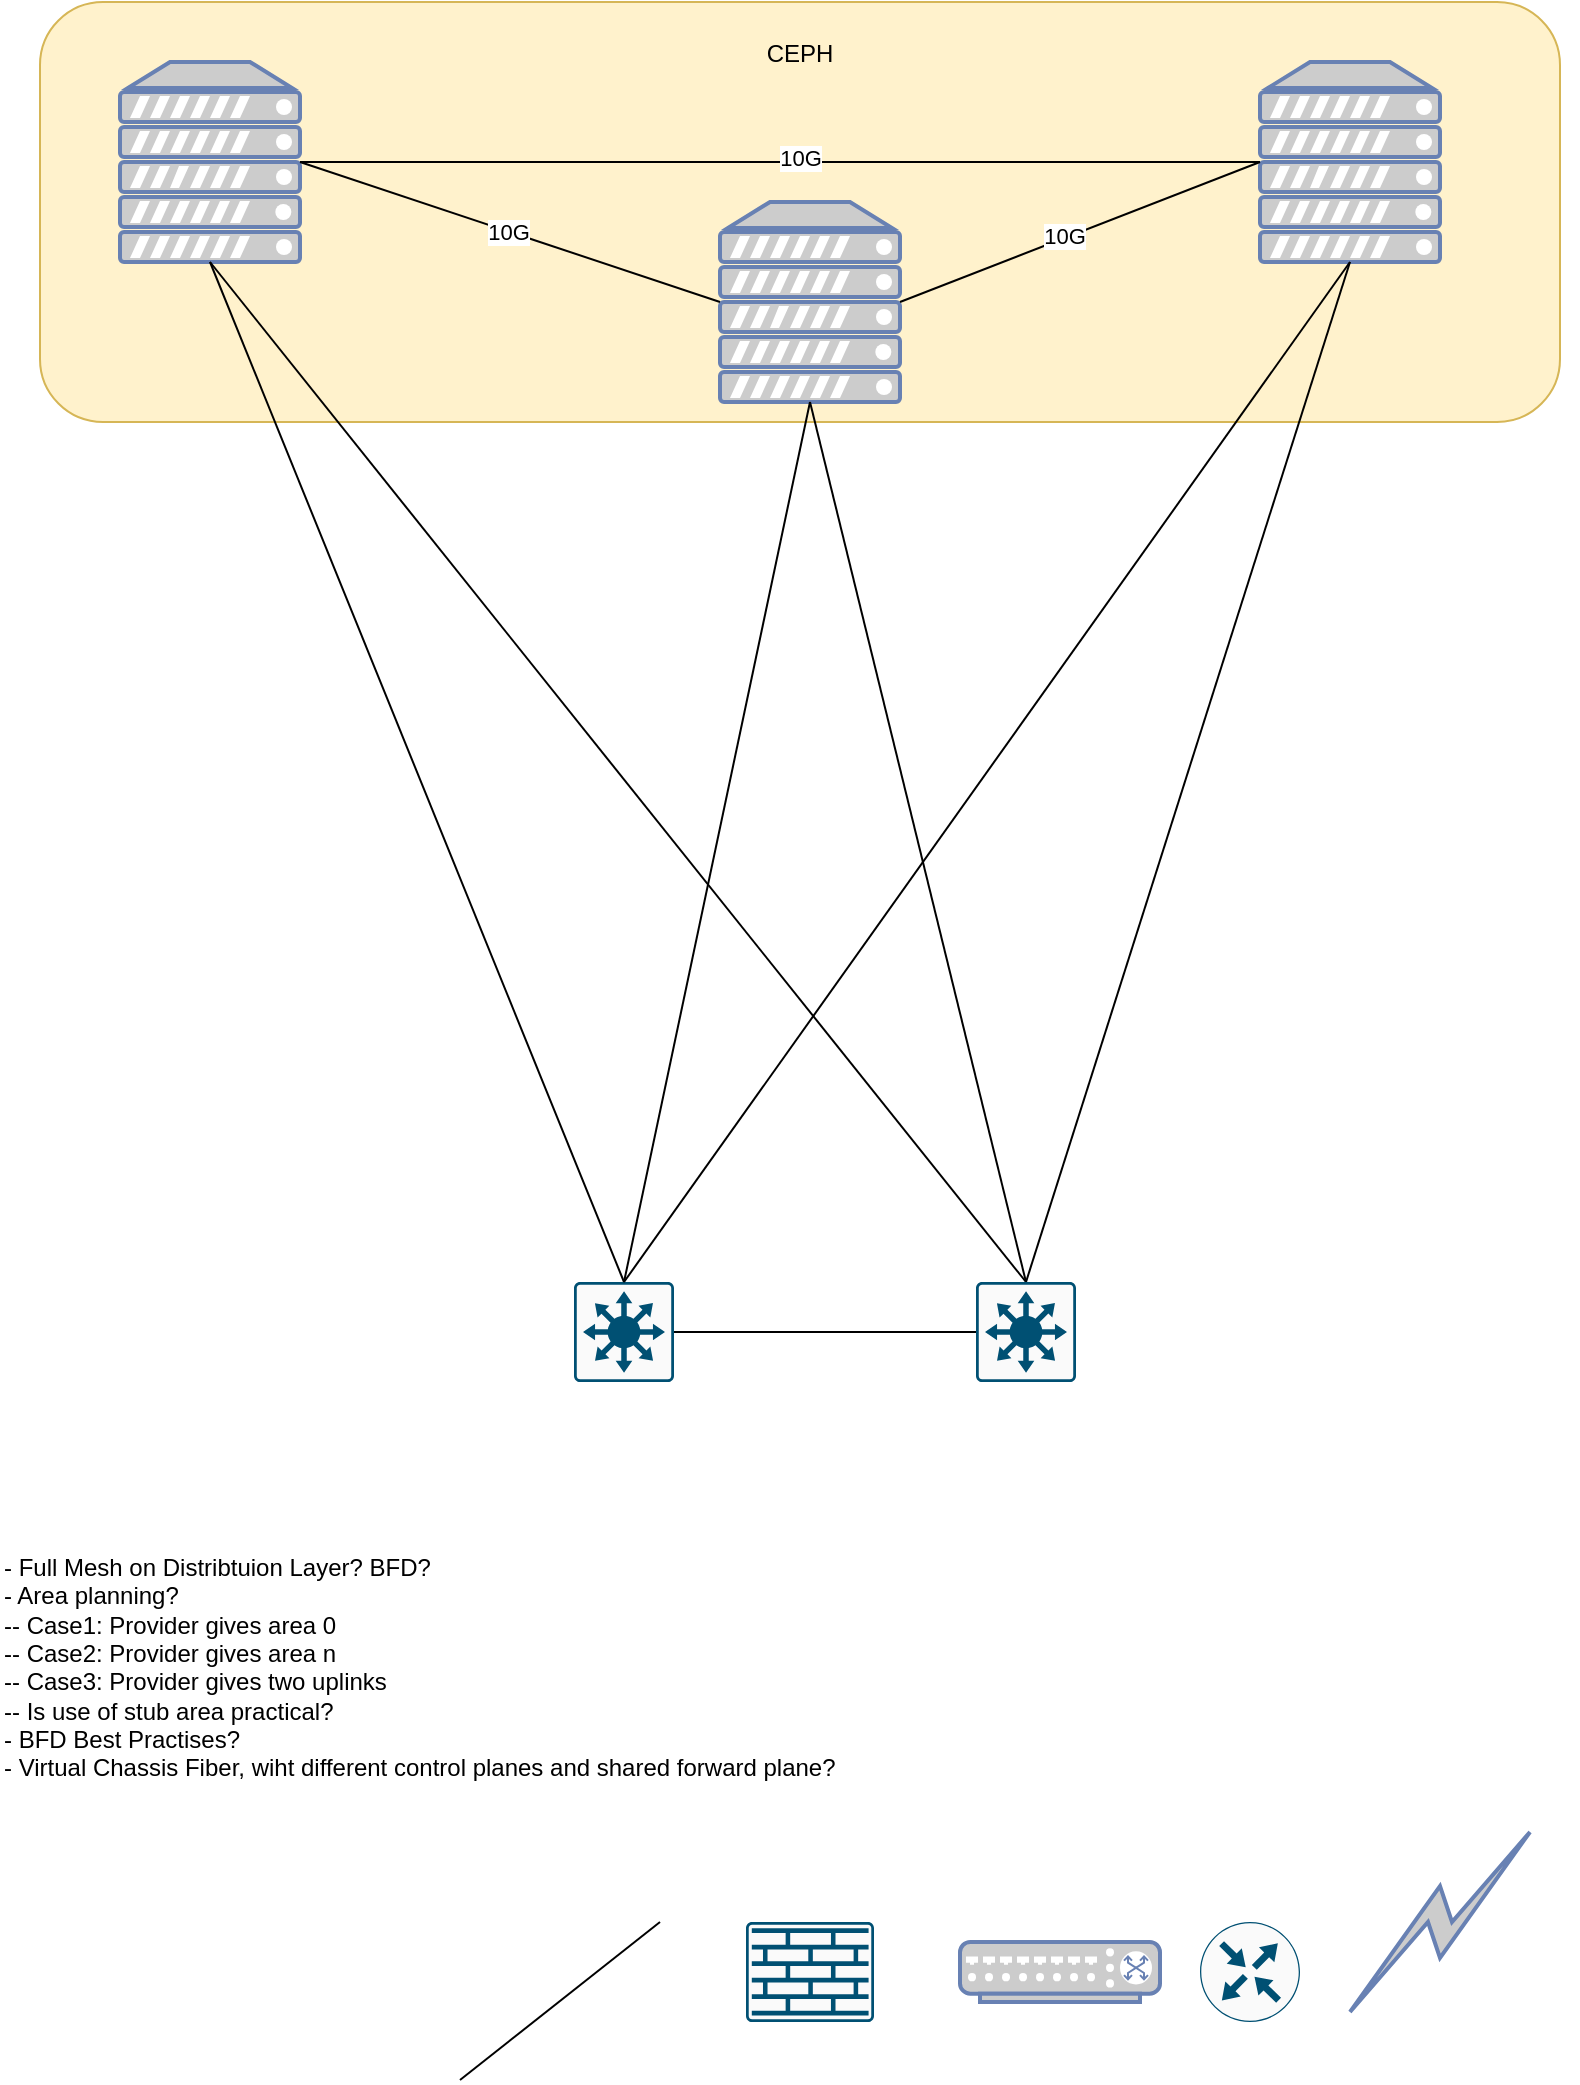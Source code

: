<mxfile version="21.6.8" type="github">
  <diagram name="Page-1" id="RE-bSaFBlJFPlZoPT-o7">
    <mxGraphModel dx="2004" dy="1155" grid="1" gridSize="10" guides="1" tooltips="1" connect="1" arrows="1" fold="1" page="1" pageScale="1" pageWidth="850" pageHeight="1100" math="0" shadow="0">
      <root>
        <mxCell id="0" />
        <mxCell id="1" parent="0" />
        <mxCell id="vy5Wt1EbS-Q7Gt0LcghG-1" value="&lt;div align=&quot;center&quot;&gt;CEPH&lt;/div&gt;&lt;div align=&quot;center&quot;&gt;&lt;br&gt;&lt;/div&gt;&lt;div align=&quot;center&quot;&gt;&lt;br&gt;&lt;/div&gt;&lt;div align=&quot;center&quot;&gt;&lt;br&gt;&lt;/div&gt;&lt;div align=&quot;center&quot;&gt;&lt;br&gt;&lt;/div&gt;&lt;div align=&quot;center&quot;&gt;&lt;br&gt;&lt;/div&gt;&lt;div align=&quot;center&quot;&gt;&lt;br&gt;&lt;/div&gt;&lt;div align=&quot;center&quot;&gt;&lt;br&gt;&lt;/div&gt;&lt;div align=&quot;center&quot;&gt;&lt;br&gt;&lt;/div&gt;&lt;div align=&quot;center&quot;&gt;&lt;br&gt;&lt;/div&gt;&lt;div align=&quot;center&quot;&gt;&lt;br&gt;&lt;/div&gt;&lt;div align=&quot;center&quot;&gt;&lt;br&gt;&lt;/div&gt;" style="rounded=1;whiteSpace=wrap;html=1;fillColor=#fff2cc;strokeColor=#d6b656;align=center;" vertex="1" parent="1">
          <mxGeometry x="40" y="30" width="760" height="210" as="geometry" />
        </mxCell>
        <mxCell id="WYAH1sSAthaIfASo4EHu-1" value="" style="fontColor=#0066CC;verticalAlign=top;verticalLabelPosition=bottom;labelPosition=center;align=center;html=1;outlineConnect=0;fillColor=#CCCCCC;strokeColor=#6881B3;gradientColor=none;gradientDirection=north;strokeWidth=2;shape=mxgraph.networks.switch;" parent="1" vertex="1">
          <mxGeometry x="500" y="1000" width="100" height="30" as="geometry" />
        </mxCell>
        <mxCell id="WYAH1sSAthaIfASo4EHu-3" value="" style="sketch=0;points=[[0.015,0.015,0],[0.985,0.015,0],[0.985,0.985,0],[0.015,0.985,0],[0.25,0,0],[0.5,0,0],[0.75,0,0],[1,0.25,0],[1,0.5,0],[1,0.75,0],[0.75,1,0],[0.5,1,0],[0.25,1,0],[0,0.75,0],[0,0.5,0],[0,0.25,0]];verticalLabelPosition=bottom;html=1;verticalAlign=top;aspect=fixed;align=center;pointerEvents=1;shape=mxgraph.cisco19.rect;prIcon=l3_switch;fillColor=#FAFAFA;strokeColor=#005073;" parent="1" vertex="1">
          <mxGeometry x="307" y="670" width="50" height="50" as="geometry" />
        </mxCell>
        <mxCell id="WYAH1sSAthaIfASo4EHu-5" value="" style="sketch=0;points=[[0.015,0.015,0],[0.985,0.015,0],[0.985,0.985,0],[0.015,0.985,0],[0.25,0,0],[0.5,0,0],[0.75,0,0],[1,0.25,0],[1,0.5,0],[1,0.75,0],[0.75,1,0],[0.5,1,0],[0.25,1,0],[0,0.75,0],[0,0.5,0],[0,0.25,0]];verticalLabelPosition=bottom;html=1;verticalAlign=top;aspect=fixed;align=center;pointerEvents=1;shape=mxgraph.cisco19.rect;prIcon=firewall;fillColor=#FAFAFA;strokeColor=#005073;" parent="1" vertex="1">
          <mxGeometry x="393" y="990" width="64" height="50" as="geometry" />
        </mxCell>
        <mxCell id="QSiNdNFFODqvCASdvbs4-1" value="" style="fontColor=#0066CC;verticalAlign=top;verticalLabelPosition=bottom;labelPosition=center;align=center;html=1;outlineConnect=0;fillColor=#CCCCCC;strokeColor=#6881B3;gradientColor=none;gradientDirection=north;strokeWidth=2;shape=mxgraph.networks.server;" parent="1" vertex="1">
          <mxGeometry x="80" y="60" width="90" height="100" as="geometry" />
        </mxCell>
        <mxCell id="QSiNdNFFODqvCASdvbs4-2" value="" style="fontColor=#0066CC;verticalAlign=top;verticalLabelPosition=bottom;labelPosition=center;align=center;html=1;outlineConnect=0;fillColor=#CCCCCC;strokeColor=#6881B3;gradientColor=none;gradientDirection=north;strokeWidth=2;shape=mxgraph.networks.server;" parent="1" vertex="1">
          <mxGeometry x="380" y="130" width="90" height="100" as="geometry" />
        </mxCell>
        <mxCell id="QSiNdNFFODqvCASdvbs4-3" value="" style="fontColor=#0066CC;verticalAlign=top;verticalLabelPosition=bottom;labelPosition=center;align=center;html=1;outlineConnect=0;fillColor=#CCCCCC;strokeColor=#6881B3;gradientColor=none;gradientDirection=north;strokeWidth=2;shape=mxgraph.networks.server;" parent="1" vertex="1">
          <mxGeometry x="650" y="60" width="90" height="100" as="geometry" />
        </mxCell>
        <mxCell id="QSiNdNFFODqvCASdvbs4-5" value="" style="html=1;outlineConnect=0;fillColor=#CCCCCC;strokeColor=#6881B3;gradientColor=none;gradientDirection=north;strokeWidth=2;shape=mxgraph.networks.comm_link_edge;html=1;rounded=0;" parent="1" edge="1">
          <mxGeometry width="100" height="100" relative="1" as="geometry">
            <mxPoint x="690" y="1040" as="sourcePoint" />
            <mxPoint x="790" y="940" as="targetPoint" />
          </mxGeometry>
        </mxCell>
        <mxCell id="QSiNdNFFODqvCASdvbs4-7" value="" style="endArrow=none;html=1;rounded=0;exitX=0;exitY=0.5;exitDx=0;exitDy=0;exitPerimeter=0;entryX=1;entryY=0.5;entryDx=0;entryDy=0;entryPerimeter=0;" parent="1" source="QSiNdNFFODqvCASdvbs4-3" target="QSiNdNFFODqvCASdvbs4-2" edge="1">
          <mxGeometry width="50" height="50" relative="1" as="geometry">
            <mxPoint x="470" y="710" as="sourcePoint" />
            <mxPoint x="547" y="620" as="targetPoint" />
          </mxGeometry>
        </mxCell>
        <mxCell id="vy5Wt1EbS-Q7Gt0LcghG-14" value="10G" style="edgeLabel;html=1;align=center;verticalAlign=middle;resizable=0;points=[];" vertex="1" connectable="0" parent="QSiNdNFFODqvCASdvbs4-7">
          <mxGeometry x="0.085" y="-1" relative="1" as="geometry">
            <mxPoint as="offset" />
          </mxGeometry>
        </mxCell>
        <mxCell id="QSiNdNFFODqvCASdvbs4-11" value="" style="endArrow=none;html=1;rounded=0;exitX=0;exitY=0.5;exitDx=0;exitDy=0;exitPerimeter=0;entryX=1;entryY=0.5;entryDx=0;entryDy=0;entryPerimeter=0;" parent="1" source="QSiNdNFFODqvCASdvbs4-3" target="QSiNdNFFODqvCASdvbs4-1" edge="1">
          <mxGeometry width="50" height="50" relative="1" as="geometry">
            <mxPoint x="510" y="750" as="sourcePoint" />
            <mxPoint x="587" y="660" as="targetPoint" />
          </mxGeometry>
        </mxCell>
        <mxCell id="vy5Wt1EbS-Q7Gt0LcghG-13" value="10G" style="edgeLabel;html=1;align=center;verticalAlign=middle;resizable=0;points=[];" vertex="1" connectable="0" parent="QSiNdNFFODqvCASdvbs4-11">
          <mxGeometry x="-0.042" y="-2" relative="1" as="geometry">
            <mxPoint as="offset" />
          </mxGeometry>
        </mxCell>
        <mxCell id="QSiNdNFFODqvCASdvbs4-12" value="" style="endArrow=none;html=1;rounded=0;exitX=0;exitY=0.5;exitDx=0;exitDy=0;exitPerimeter=0;entryX=1;entryY=0.5;entryDx=0;entryDy=0;entryPerimeter=0;" parent="1" source="QSiNdNFFODqvCASdvbs4-2" target="QSiNdNFFODqvCASdvbs4-1" edge="1">
          <mxGeometry width="50" height="50" relative="1" as="geometry">
            <mxPoint x="520" y="760" as="sourcePoint" />
            <mxPoint x="597" y="670" as="targetPoint" />
          </mxGeometry>
        </mxCell>
        <mxCell id="vy5Wt1EbS-Q7Gt0LcghG-12" value="10G" style="edgeLabel;html=1;align=center;verticalAlign=middle;resizable=0;points=[];" vertex="1" connectable="0" parent="QSiNdNFFODqvCASdvbs4-12">
          <mxGeometry x="0.009" relative="1" as="geometry">
            <mxPoint as="offset" />
          </mxGeometry>
        </mxCell>
        <mxCell id="QSiNdNFFODqvCASdvbs4-13" value="" style="endArrow=none;html=1;rounded=0;exitX=0.5;exitY=0;exitDx=0;exitDy=0;exitPerimeter=0;entryX=0.5;entryY=1;entryDx=0;entryDy=0;entryPerimeter=0;" parent="1" source="WYAH1sSAthaIfASo4EHu-3" target="QSiNdNFFODqvCASdvbs4-1" edge="1">
          <mxGeometry width="50" height="50" relative="1" as="geometry">
            <mxPoint x="530" y="770" as="sourcePoint" />
            <mxPoint x="607" y="680" as="targetPoint" />
          </mxGeometry>
        </mxCell>
        <mxCell id="QSiNdNFFODqvCASdvbs4-14" value="" style="endArrow=none;html=1;rounded=0;exitX=0.5;exitY=0;exitDx=0;exitDy=0;exitPerimeter=0;entryX=0.5;entryY=1;entryDx=0;entryDy=0;entryPerimeter=0;" parent="1" source="WYAH1sSAthaIfASo4EHu-3" target="QSiNdNFFODqvCASdvbs4-2" edge="1">
          <mxGeometry width="50" height="50" relative="1" as="geometry">
            <mxPoint x="540" y="780" as="sourcePoint" />
            <mxPoint x="617" y="690" as="targetPoint" />
          </mxGeometry>
        </mxCell>
        <mxCell id="QSiNdNFFODqvCASdvbs4-15" value="" style="endArrow=none;html=1;rounded=0;exitX=0.5;exitY=0;exitDx=0;exitDy=0;exitPerimeter=0;entryX=0.5;entryY=1;entryDx=0;entryDy=0;entryPerimeter=0;" parent="1" source="vy5Wt1EbS-Q7Gt0LcghG-9" target="QSiNdNFFODqvCASdvbs4-2" edge="1">
          <mxGeometry width="50" height="50" relative="1" as="geometry">
            <mxPoint x="550" y="790" as="sourcePoint" />
            <mxPoint x="627" y="700" as="targetPoint" />
          </mxGeometry>
        </mxCell>
        <mxCell id="QSiNdNFFODqvCASdvbs4-16" value="" style="endArrow=none;html=1;rounded=0;exitX=0.5;exitY=0;exitDx=0;exitDy=0;exitPerimeter=0;entryX=0.5;entryY=1;entryDx=0;entryDy=0;entryPerimeter=0;" parent="1" source="WYAH1sSAthaIfASo4EHu-3" target="QSiNdNFFODqvCASdvbs4-3" edge="1">
          <mxGeometry width="50" height="50" relative="1" as="geometry">
            <mxPoint x="560" y="800" as="sourcePoint" />
            <mxPoint x="637" y="710" as="targetPoint" />
          </mxGeometry>
        </mxCell>
        <mxCell id="QSiNdNFFODqvCASdvbs4-17" value="" style="endArrow=none;html=1;rounded=0;exitX=0.5;exitY=0;exitDx=0;exitDy=0;exitPerimeter=0;entryX=0.5;entryY=1;entryDx=0;entryDy=0;entryPerimeter=0;" parent="1" source="vy5Wt1EbS-Q7Gt0LcghG-9" target="QSiNdNFFODqvCASdvbs4-3" edge="1">
          <mxGeometry width="50" height="50" relative="1" as="geometry">
            <mxPoint x="570" y="810" as="sourcePoint" />
            <mxPoint x="647" y="720" as="targetPoint" />
          </mxGeometry>
        </mxCell>
        <mxCell id="QSiNdNFFODqvCASdvbs4-18" value="" style="endArrow=none;html=1;rounded=0;exitX=0.5;exitY=0;exitDx=0;exitDy=0;exitPerimeter=0;entryX=0.5;entryY=1;entryDx=0;entryDy=0;entryPerimeter=0;" parent="1" source="vy5Wt1EbS-Q7Gt0LcghG-9" target="QSiNdNFFODqvCASdvbs4-1" edge="1">
          <mxGeometry width="50" height="50" relative="1" as="geometry">
            <mxPoint x="580" y="820" as="sourcePoint" />
            <mxPoint x="657" y="730" as="targetPoint" />
          </mxGeometry>
        </mxCell>
        <mxCell id="vy5Wt1EbS-Q7Gt0LcghG-2" value="" style="sketch=0;points=[[0.5,0,0],[1,0.5,0],[0.5,1,0],[0,0.5,0],[0.145,0.145,0],[0.856,0.145,0],[0.855,0.856,0],[0.145,0.855,0]];verticalLabelPosition=bottom;html=1;verticalAlign=top;aspect=fixed;align=center;pointerEvents=1;shape=mxgraph.cisco19.rect;prIcon=router;fillColor=#FAFAFA;strokeColor=#005073;" vertex="1" parent="1">
          <mxGeometry x="620" y="990" width="50" height="50" as="geometry" />
        </mxCell>
        <mxCell id="vy5Wt1EbS-Q7Gt0LcghG-8" value="" style="endArrow=none;html=1;rounded=0;exitX=0.5;exitY=0;exitDx=0;exitDy=0;exitPerimeter=0;" edge="1" parent="1">
          <mxGeometry width="50" height="50" relative="1" as="geometry">
            <mxPoint x="250" y="1069" as="sourcePoint" />
            <mxPoint x="350" y="990" as="targetPoint" />
          </mxGeometry>
        </mxCell>
        <mxCell id="vy5Wt1EbS-Q7Gt0LcghG-9" value="" style="sketch=0;points=[[0.015,0.015,0],[0.985,0.015,0],[0.985,0.985,0],[0.015,0.985,0],[0.25,0,0],[0.5,0,0],[0.75,0,0],[1,0.25,0],[1,0.5,0],[1,0.75,0],[0.75,1,0],[0.5,1,0],[0.25,1,0],[0,0.75,0],[0,0.5,0],[0,0.25,0]];verticalLabelPosition=bottom;html=1;verticalAlign=top;aspect=fixed;align=center;pointerEvents=1;shape=mxgraph.cisco19.rect;prIcon=l3_switch;fillColor=#FAFAFA;strokeColor=#005073;" vertex="1" parent="1">
          <mxGeometry x="508" y="670" width="50" height="50" as="geometry" />
        </mxCell>
        <mxCell id="vy5Wt1EbS-Q7Gt0LcghG-11" value="" style="endArrow=none;html=1;rounded=0;exitX=1;exitY=0.5;exitDx=0;exitDy=0;exitPerimeter=0;entryX=0;entryY=0.5;entryDx=0;entryDy=0;entryPerimeter=0;" edge="1" parent="1" source="WYAH1sSAthaIfASo4EHu-3" target="vy5Wt1EbS-Q7Gt0LcghG-9">
          <mxGeometry width="50" height="50" relative="1" as="geometry">
            <mxPoint x="260" y="1079" as="sourcePoint" />
            <mxPoint x="360" y="1000" as="targetPoint" />
          </mxGeometry>
        </mxCell>
        <mxCell id="vy5Wt1EbS-Q7Gt0LcghG-15" value="&lt;div&gt;- Full Mesh on Distribtuion Layer? BFD?&lt;br&gt;&lt;/div&gt;&lt;div&gt;- Area planning?&lt;/div&gt;&lt;div&gt;-- Case1: Provider gives area 0&lt;/div&gt;&lt;div&gt;-- Case2: Provider gives area n&lt;/div&gt;&lt;div&gt;-- Case3: Provider gives two uplinks&lt;/div&gt;&lt;div&gt;-- Is use of stub area practical?&lt;br&gt;&lt;/div&gt;&lt;div&gt;- BFD Best Practises?&lt;/div&gt;&lt;div&gt;- Virtual Chassis Fiber, wiht different control planes and shared forward plane?&lt;br&gt;&lt;/div&gt;&lt;div&gt;&lt;br&gt;&lt;/div&gt;" style="text;strokeColor=none;align=left;fillColor=none;html=1;verticalAlign=middle;whiteSpace=wrap;rounded=0;" vertex="1" parent="1">
          <mxGeometry x="20" y="750" width="430" height="240" as="geometry" />
        </mxCell>
      </root>
    </mxGraphModel>
  </diagram>
</mxfile>
